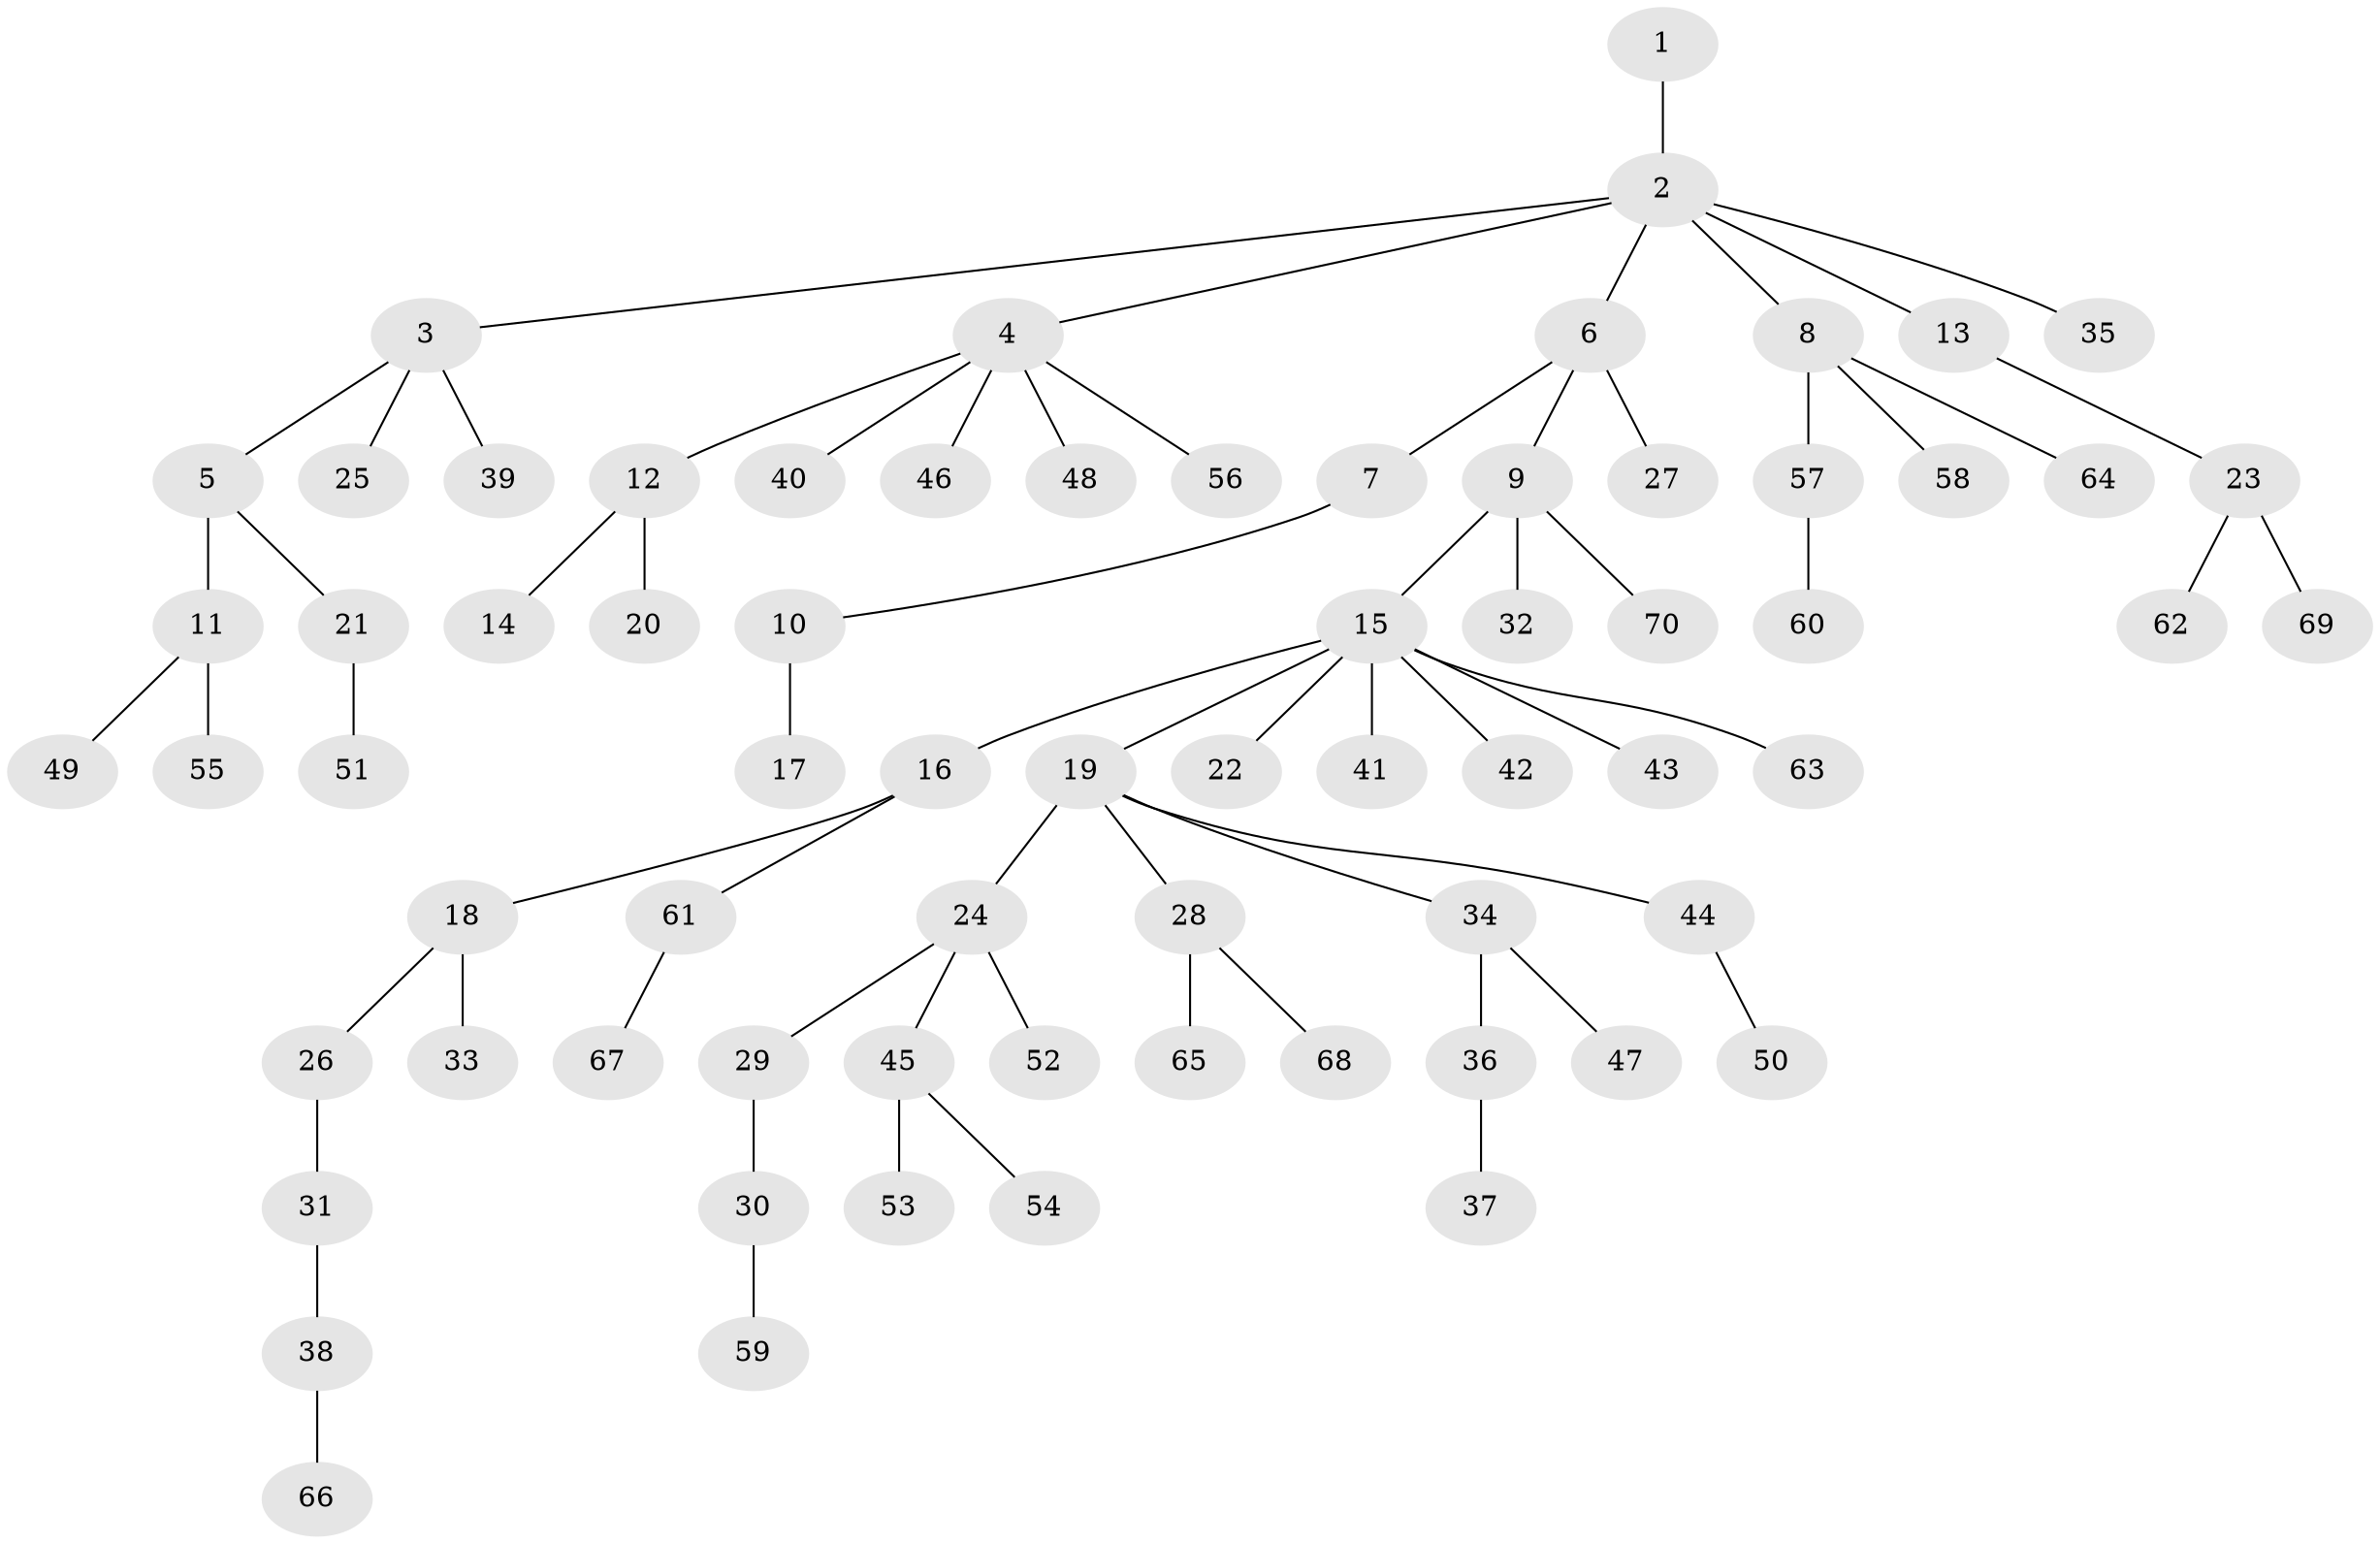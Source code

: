 // Generated by graph-tools (version 1.1) at 2025/36/03/09/25 02:36:52]
// undirected, 70 vertices, 69 edges
graph export_dot {
graph [start="1"]
  node [color=gray90,style=filled];
  1;
  2;
  3;
  4;
  5;
  6;
  7;
  8;
  9;
  10;
  11;
  12;
  13;
  14;
  15;
  16;
  17;
  18;
  19;
  20;
  21;
  22;
  23;
  24;
  25;
  26;
  27;
  28;
  29;
  30;
  31;
  32;
  33;
  34;
  35;
  36;
  37;
  38;
  39;
  40;
  41;
  42;
  43;
  44;
  45;
  46;
  47;
  48;
  49;
  50;
  51;
  52;
  53;
  54;
  55;
  56;
  57;
  58;
  59;
  60;
  61;
  62;
  63;
  64;
  65;
  66;
  67;
  68;
  69;
  70;
  1 -- 2;
  2 -- 3;
  2 -- 4;
  2 -- 6;
  2 -- 8;
  2 -- 13;
  2 -- 35;
  3 -- 5;
  3 -- 25;
  3 -- 39;
  4 -- 12;
  4 -- 40;
  4 -- 46;
  4 -- 48;
  4 -- 56;
  5 -- 11;
  5 -- 21;
  6 -- 7;
  6 -- 9;
  6 -- 27;
  7 -- 10;
  8 -- 57;
  8 -- 58;
  8 -- 64;
  9 -- 15;
  9 -- 32;
  9 -- 70;
  10 -- 17;
  11 -- 49;
  11 -- 55;
  12 -- 14;
  12 -- 20;
  13 -- 23;
  15 -- 16;
  15 -- 19;
  15 -- 22;
  15 -- 41;
  15 -- 42;
  15 -- 43;
  15 -- 63;
  16 -- 18;
  16 -- 61;
  18 -- 26;
  18 -- 33;
  19 -- 24;
  19 -- 28;
  19 -- 34;
  19 -- 44;
  21 -- 51;
  23 -- 62;
  23 -- 69;
  24 -- 29;
  24 -- 45;
  24 -- 52;
  26 -- 31;
  28 -- 65;
  28 -- 68;
  29 -- 30;
  30 -- 59;
  31 -- 38;
  34 -- 36;
  34 -- 47;
  36 -- 37;
  38 -- 66;
  44 -- 50;
  45 -- 53;
  45 -- 54;
  57 -- 60;
  61 -- 67;
}
